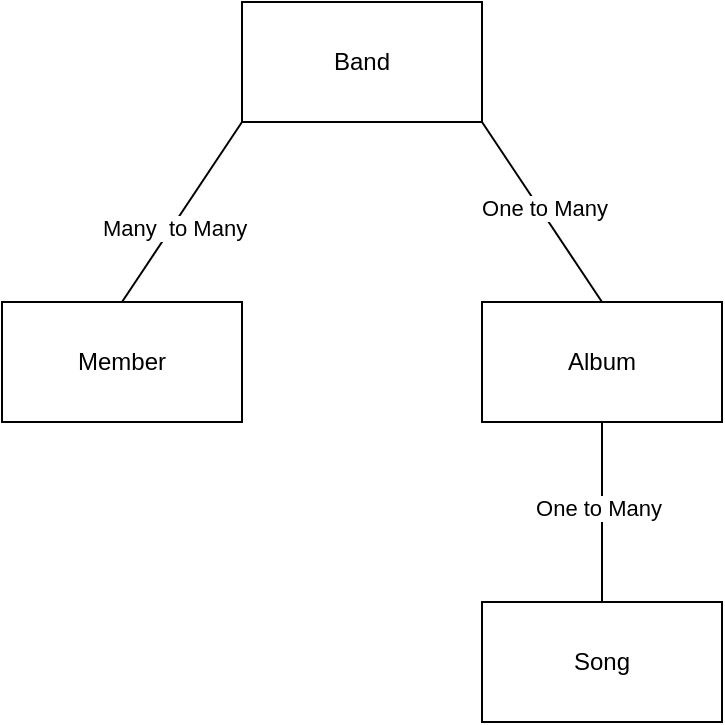 <mxfile version="22.1.21" type="device">
  <diagram name="Page-1" id="_a7QMOh3000f-OXLfL__">
    <mxGraphModel dx="1050" dy="565" grid="1" gridSize="10" guides="1" tooltips="1" connect="1" arrows="1" fold="1" page="1" pageScale="1" pageWidth="827" pageHeight="1169" math="0" shadow="0">
      <root>
        <mxCell id="0" />
        <mxCell id="1" parent="0" />
        <mxCell id="NvZmcdHN2SkT0bai0p8w-1" value="Band" style="rounded=0;whiteSpace=wrap;html=1;" vertex="1" parent="1">
          <mxGeometry x="250" y="80" width="120" height="60" as="geometry" />
        </mxCell>
        <mxCell id="NvZmcdHN2SkT0bai0p8w-2" value="Album" style="rounded=0;whiteSpace=wrap;html=1;" vertex="1" parent="1">
          <mxGeometry x="370" y="230" width="120" height="60" as="geometry" />
        </mxCell>
        <mxCell id="NvZmcdHN2SkT0bai0p8w-3" value="Member" style="rounded=0;whiteSpace=wrap;html=1;" vertex="1" parent="1">
          <mxGeometry x="130" y="230" width="120" height="60" as="geometry" />
        </mxCell>
        <mxCell id="NvZmcdHN2SkT0bai0p8w-4" value="Song" style="rounded=0;whiteSpace=wrap;html=1;" vertex="1" parent="1">
          <mxGeometry x="370" y="380" width="120" height="60" as="geometry" />
        </mxCell>
        <mxCell id="NvZmcdHN2SkT0bai0p8w-5" value="" style="endArrow=none;html=1;rounded=0;entryX=1;entryY=1;entryDx=0;entryDy=0;exitX=0.5;exitY=0;exitDx=0;exitDy=0;" edge="1" parent="1" source="NvZmcdHN2SkT0bai0p8w-2" target="NvZmcdHN2SkT0bai0p8w-1">
          <mxGeometry width="50" height="50" relative="1" as="geometry">
            <mxPoint x="390" y="320" as="sourcePoint" />
            <mxPoint x="440" y="270" as="targetPoint" />
          </mxGeometry>
        </mxCell>
        <mxCell id="NvZmcdHN2SkT0bai0p8w-10" value="One to Many" style="edgeLabel;html=1;align=center;verticalAlign=middle;resizable=0;points=[];" vertex="1" connectable="0" parent="NvZmcdHN2SkT0bai0p8w-5">
          <mxGeometry x="0.007" y="-1" relative="1" as="geometry">
            <mxPoint y="-1" as="offset" />
          </mxGeometry>
        </mxCell>
        <mxCell id="NvZmcdHN2SkT0bai0p8w-7" value="" style="endArrow=none;html=1;rounded=0;entryX=0.5;entryY=1;entryDx=0;entryDy=0;exitX=0.5;exitY=0;exitDx=0;exitDy=0;" edge="1" parent="1" source="NvZmcdHN2SkT0bai0p8w-4" target="NvZmcdHN2SkT0bai0p8w-2">
          <mxGeometry width="50" height="50" relative="1" as="geometry">
            <mxPoint x="390" y="320" as="sourcePoint" />
            <mxPoint x="440" y="270" as="targetPoint" />
          </mxGeometry>
        </mxCell>
        <mxCell id="NvZmcdHN2SkT0bai0p8w-11" value="One to Many" style="edgeLabel;html=1;align=center;verticalAlign=middle;resizable=0;points=[];" vertex="1" connectable="0" parent="NvZmcdHN2SkT0bai0p8w-7">
          <mxGeometry x="0.044" y="2" relative="1" as="geometry">
            <mxPoint as="offset" />
          </mxGeometry>
        </mxCell>
        <mxCell id="NvZmcdHN2SkT0bai0p8w-8" value="" style="endArrow=none;html=1;rounded=0;entryX=0;entryY=1;entryDx=0;entryDy=0;exitX=0.5;exitY=0;exitDx=0;exitDy=0;" edge="1" parent="1" source="NvZmcdHN2SkT0bai0p8w-3" target="NvZmcdHN2SkT0bai0p8w-1">
          <mxGeometry width="50" height="50" relative="1" as="geometry">
            <mxPoint x="390" y="320" as="sourcePoint" />
            <mxPoint x="440" y="270" as="targetPoint" />
          </mxGeometry>
        </mxCell>
        <mxCell id="NvZmcdHN2SkT0bai0p8w-9" value="Many&amp;nbsp; to Many" style="edgeLabel;html=1;align=center;verticalAlign=middle;resizable=0;points=[];" vertex="1" connectable="0" parent="NvZmcdHN2SkT0bai0p8w-8">
          <mxGeometry x="-0.166" y="-1" relative="1" as="geometry">
            <mxPoint as="offset" />
          </mxGeometry>
        </mxCell>
      </root>
    </mxGraphModel>
  </diagram>
</mxfile>
